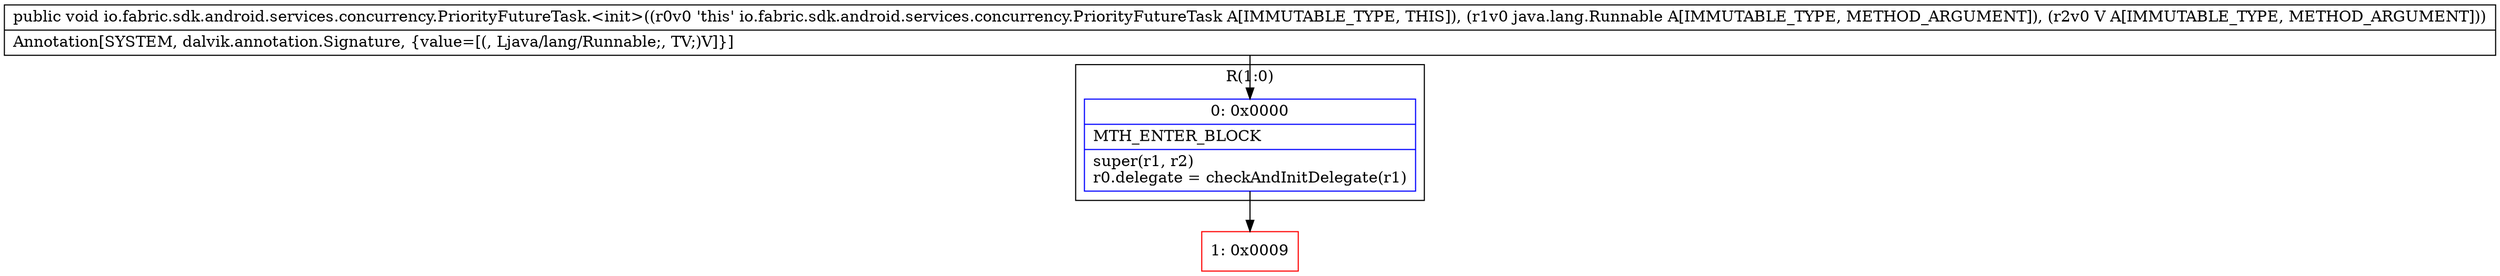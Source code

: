 digraph "CFG forio.fabric.sdk.android.services.concurrency.PriorityFutureTask.\<init\>(Ljava\/lang\/Runnable;Ljava\/lang\/Object;)V" {
subgraph cluster_Region_1145876688 {
label = "R(1:0)";
node [shape=record,color=blue];
Node_0 [shape=record,label="{0\:\ 0x0000|MTH_ENTER_BLOCK\l|super(r1, r2)\lr0.delegate = checkAndInitDelegate(r1)\l}"];
}
Node_1 [shape=record,color=red,label="{1\:\ 0x0009}"];
MethodNode[shape=record,label="{public void io.fabric.sdk.android.services.concurrency.PriorityFutureTask.\<init\>((r0v0 'this' io.fabric.sdk.android.services.concurrency.PriorityFutureTask A[IMMUTABLE_TYPE, THIS]), (r1v0 java.lang.Runnable A[IMMUTABLE_TYPE, METHOD_ARGUMENT]), (r2v0 V A[IMMUTABLE_TYPE, METHOD_ARGUMENT]))  | Annotation[SYSTEM, dalvik.annotation.Signature, \{value=[(, Ljava\/lang\/Runnable;, TV;)V]\}]\l}"];
MethodNode -> Node_0;
Node_0 -> Node_1;
}

